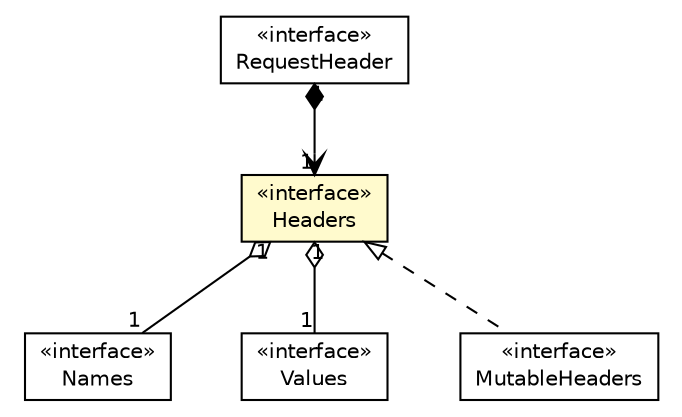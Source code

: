 #!/usr/local/bin/dot
#
# Class diagram 
# Generated by UMLGraph version R5_6-24-gf6e263 (http://www.umlgraph.org/)
#

digraph G {
	edge [fontname="Helvetica",fontsize=10,labelfontname="Helvetica",labelfontsize=10];
	node [fontname="Helvetica",fontsize=10,shape=plaintext];
	nodesep=0.25;
	ranksep=0.5;
	// io.werval.api.http.Headers
	c18592 [label=<<table title="io.werval.api.http.Headers" border="0" cellborder="1" cellspacing="0" cellpadding="2" port="p" bgcolor="lemonChiffon" href="./Headers.html">
		<tr><td><table border="0" cellspacing="0" cellpadding="1">
<tr><td align="center" balign="center"> &#171;interface&#187; </td></tr>
<tr><td align="center" balign="center"> Headers </td></tr>
		</table></td></tr>
		</table>>, URL="./Headers.html", fontname="Helvetica", fontcolor="black", fontsize=10.0];
	// io.werval.api.http.Headers.Names
	c18593 [label=<<table title="io.werval.api.http.Headers.Names" border="0" cellborder="1" cellspacing="0" cellpadding="2" port="p" href="./Headers.Names.html">
		<tr><td><table border="0" cellspacing="0" cellpadding="1">
<tr><td align="center" balign="center"> &#171;interface&#187; </td></tr>
<tr><td align="center" balign="center"> Names </td></tr>
		</table></td></tr>
		</table>>, URL="./Headers.Names.html", fontname="Helvetica", fontcolor="black", fontsize=10.0];
	// io.werval.api.http.Headers.Values
	c18594 [label=<<table title="io.werval.api.http.Headers.Values" border="0" cellborder="1" cellspacing="0" cellpadding="2" port="p" href="./Headers.Values.html">
		<tr><td><table border="0" cellspacing="0" cellpadding="1">
<tr><td align="center" balign="center"> &#171;interface&#187; </td></tr>
<tr><td align="center" balign="center"> Values </td></tr>
		</table></td></tr>
		</table>>, URL="./Headers.Values.html", fontname="Helvetica", fontcolor="black", fontsize=10.0];
	// io.werval.api.http.MutableHeaders
	c18599 [label=<<table title="io.werval.api.http.MutableHeaders" border="0" cellborder="1" cellspacing="0" cellpadding="2" port="p" href="./MutableHeaders.html">
		<tr><td><table border="0" cellspacing="0" cellpadding="1">
<tr><td align="center" balign="center"> &#171;interface&#187; </td></tr>
<tr><td align="center" balign="center"> MutableHeaders </td></tr>
		</table></td></tr>
		</table>>, URL="./MutableHeaders.html", fontname="Helvetica", fontcolor="black", fontsize=10.0];
	// io.werval.api.http.RequestHeader
	c18606 [label=<<table title="io.werval.api.http.RequestHeader" border="0" cellborder="1" cellspacing="0" cellpadding="2" port="p" href="./RequestHeader.html">
		<tr><td><table border="0" cellspacing="0" cellpadding="1">
<tr><td align="center" balign="center"> &#171;interface&#187; </td></tr>
<tr><td align="center" balign="center"> RequestHeader </td></tr>
		</table></td></tr>
		</table>>, URL="./RequestHeader.html", fontname="Helvetica", fontcolor="black", fontsize=10.0];
	// io.werval.api.http.Headers HAS io.werval.api.http.Headers.Names
	c18592:p -> c18593:p [taillabel="1", label="", headlabel="1", fontname="Helvetica", fontcolor="black", fontsize=10.0, color="black", arrowhead=none, arrowtail=ediamond, dir=both];
	// io.werval.api.http.Headers HAS io.werval.api.http.Headers.Values
	c18592:p -> c18594:p [taillabel="1", label="", headlabel="1", fontname="Helvetica", fontcolor="black", fontsize=10.0, color="black", arrowhead=none, arrowtail=ediamond, dir=both];
	//io.werval.api.http.MutableHeaders implements io.werval.api.http.Headers
	c18592:p -> c18599:p [dir=back,arrowtail=empty,style=dashed];
	// io.werval.api.http.RequestHeader NAVCOMPOSED io.werval.api.http.Headers
	c18606:p -> c18592:p [taillabel="1", label="", headlabel="1", fontname="Helvetica", fontcolor="black", fontsize=10.0, color="black", arrowhead=open, arrowtail=diamond, dir=both];
}

